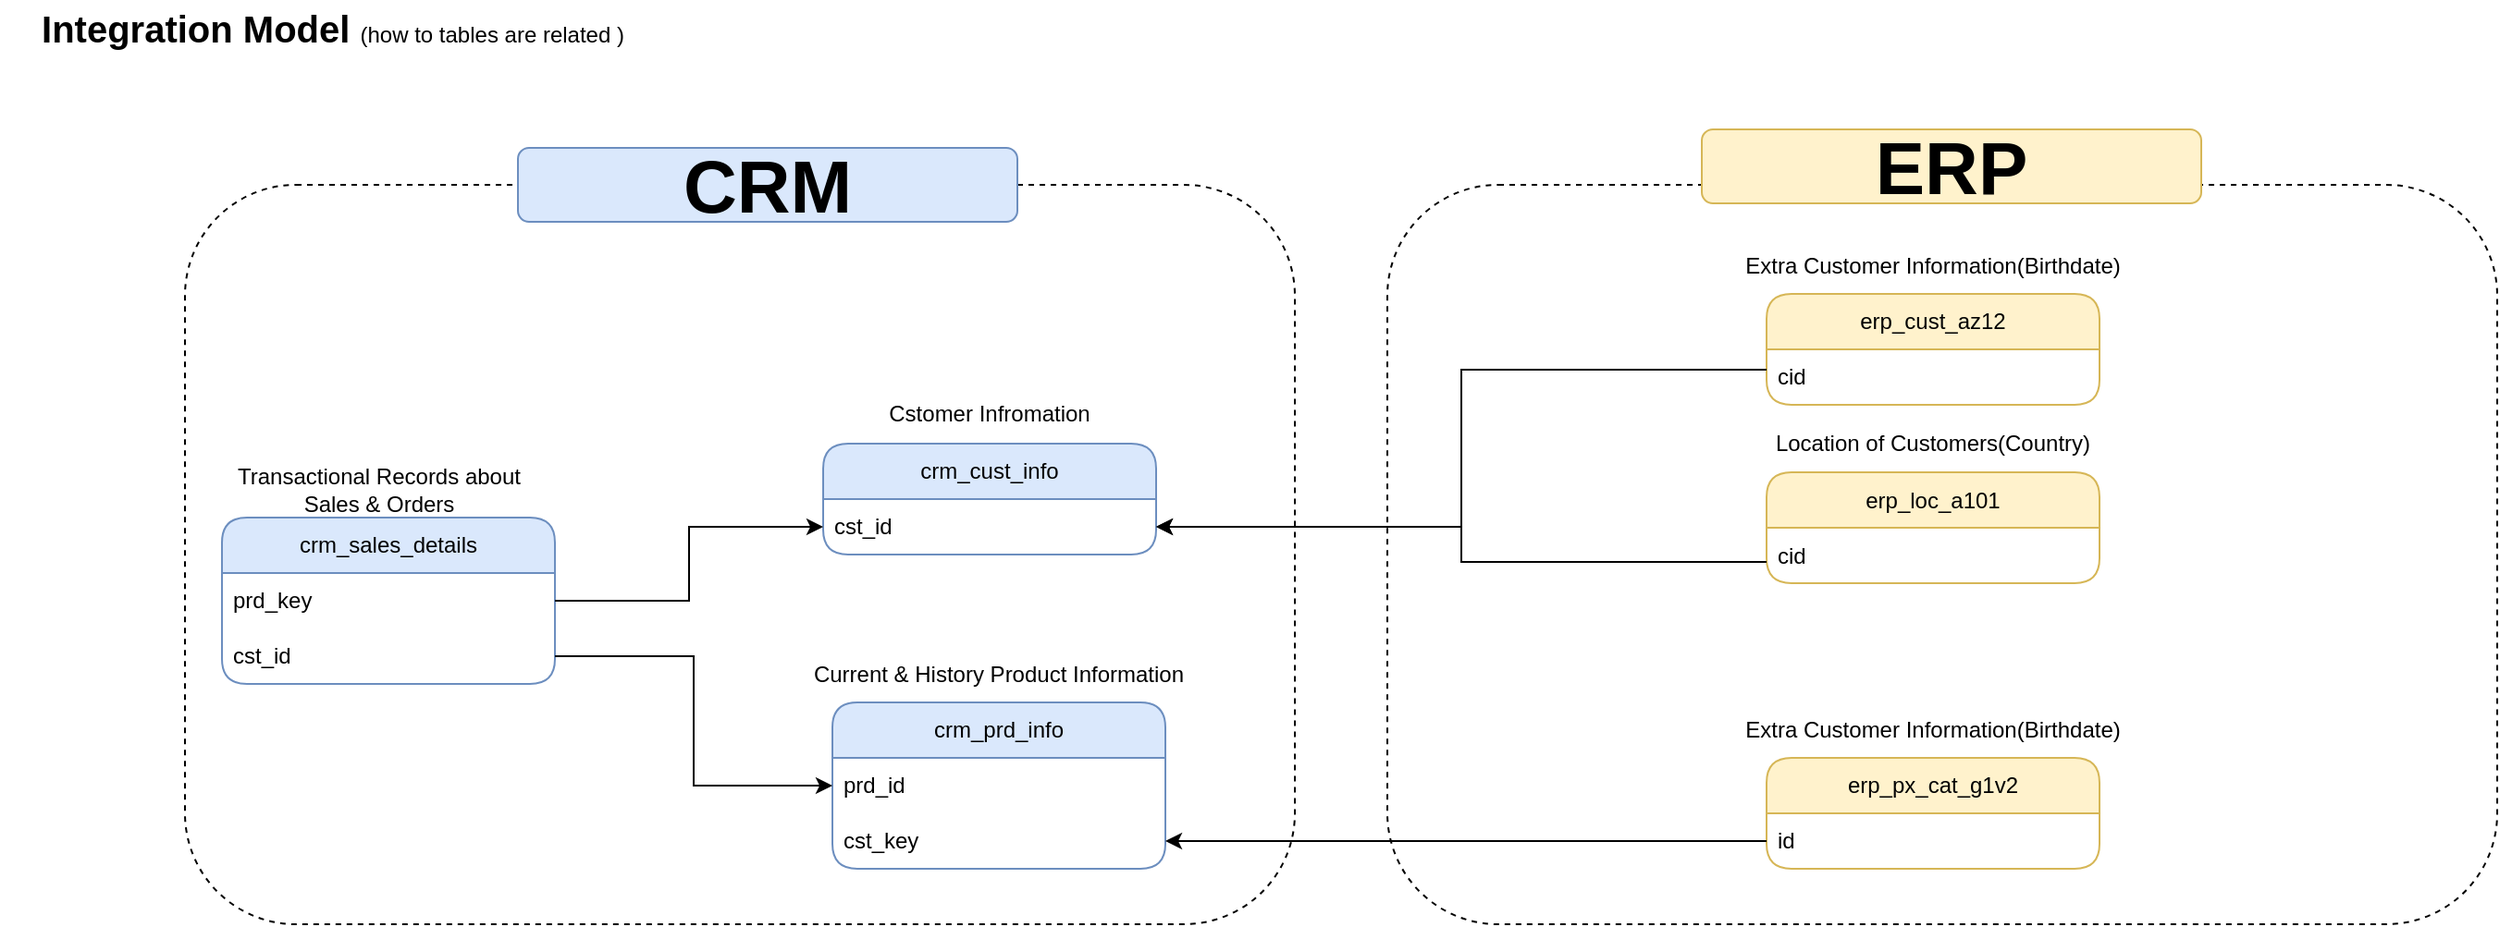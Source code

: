 <mxfile version="26.0.16">
  <diagram name="Page-1" id="kHRClioxKVlIbmPhPkYK">
    <mxGraphModel dx="2284" dy="1102" grid="1" gridSize="10" guides="1" tooltips="1" connect="1" arrows="1" fold="1" page="0" pageScale="1" pageWidth="850" pageHeight="1100" math="0" shadow="0">
      <root>
        <mxCell id="0" />
        <mxCell id="1" parent="0" />
        <mxCell id="JGcvrV7qLeHRXBosnskG-1" value="&lt;b&gt;&lt;font style=&quot;font-size: 20px;&quot;&gt;Integration Model &lt;/font&gt;&lt;/b&gt;(how to tables are related )" style="text;html=1;align=center;verticalAlign=middle;whiteSpace=wrap;rounded=0;" vertex="1" parent="1">
          <mxGeometry x="-240" width="360" height="30" as="geometry" />
        </mxCell>
        <mxCell id="JGcvrV7qLeHRXBosnskG-2" value="crm_cust_info" style="swimlane;fontStyle=0;childLayout=stackLayout;horizontal=1;startSize=30;horizontalStack=0;resizeParent=1;resizeParentMax=0;resizeLast=0;collapsible=1;marginBottom=0;whiteSpace=wrap;html=1;rounded=1;swimlaneLine=1;fillColor=#dae8fc;strokeColor=#6c8ebf;" vertex="1" parent="1">
          <mxGeometry x="205" y="240" width="180" height="60" as="geometry" />
        </mxCell>
        <mxCell id="JGcvrV7qLeHRXBosnskG-3" value="cst_id" style="text;strokeColor=none;fillColor=none;align=left;verticalAlign=middle;spacingLeft=4;spacingRight=4;overflow=hidden;points=[[0,0.5],[1,0.5]];portConstraint=eastwest;rotatable=0;whiteSpace=wrap;html=1;" vertex="1" parent="JGcvrV7qLeHRXBosnskG-2">
          <mxGeometry y="30" width="180" height="30" as="geometry" />
        </mxCell>
        <mxCell id="JGcvrV7qLeHRXBosnskG-6" value="Cstomer Infromation" style="text;html=1;align=center;verticalAlign=middle;whiteSpace=wrap;rounded=0;" vertex="1" parent="1">
          <mxGeometry x="210" y="209" width="170" height="30" as="geometry" />
        </mxCell>
        <mxCell id="JGcvrV7qLeHRXBosnskG-11" value="crm_prd_info" style="swimlane;fontStyle=0;childLayout=stackLayout;horizontal=1;startSize=30;horizontalStack=0;resizeParent=1;resizeParentMax=0;resizeLast=0;collapsible=1;marginBottom=0;whiteSpace=wrap;html=1;rounded=1;swimlaneLine=1;fillColor=#dae8fc;strokeColor=#6c8ebf;" vertex="1" parent="1">
          <mxGeometry x="210" y="380" width="180" height="90" as="geometry" />
        </mxCell>
        <mxCell id="JGcvrV7qLeHRXBosnskG-12" value="prd_id" style="text;strokeColor=none;fillColor=none;align=left;verticalAlign=middle;spacingLeft=4;spacingRight=4;overflow=hidden;points=[[0,0.5],[1,0.5]];portConstraint=eastwest;rotatable=0;whiteSpace=wrap;html=1;" vertex="1" parent="JGcvrV7qLeHRXBosnskG-11">
          <mxGeometry y="30" width="180" height="30" as="geometry" />
        </mxCell>
        <mxCell id="JGcvrV7qLeHRXBosnskG-28" value="cst_key" style="text;strokeColor=none;fillColor=none;align=left;verticalAlign=middle;spacingLeft=4;spacingRight=4;overflow=hidden;points=[[0,0.5],[1,0.5]];portConstraint=eastwest;rotatable=0;whiteSpace=wrap;html=1;" vertex="1" parent="JGcvrV7qLeHRXBosnskG-11">
          <mxGeometry y="60" width="180" height="30" as="geometry" />
        </mxCell>
        <mxCell id="JGcvrV7qLeHRXBosnskG-13" value="Current &amp;amp; History Product Information" style="text;html=1;align=center;verticalAlign=middle;whiteSpace=wrap;rounded=0;" vertex="1" parent="1">
          <mxGeometry x="195" y="350" width="210" height="30" as="geometry" />
        </mxCell>
        <mxCell id="JGcvrV7qLeHRXBosnskG-14" value="crm_sales_details" style="swimlane;fontStyle=0;childLayout=stackLayout;horizontal=1;startSize=30;horizontalStack=0;resizeParent=1;resizeParentMax=0;resizeLast=0;collapsible=1;marginBottom=0;whiteSpace=wrap;html=1;rounded=1;swimlaneLine=1;fillColor=#dae8fc;strokeColor=#6c8ebf;" vertex="1" parent="1">
          <mxGeometry x="-120" y="280" width="180" height="90" as="geometry" />
        </mxCell>
        <mxCell id="JGcvrV7qLeHRXBosnskG-18" value="prd_key" style="text;strokeColor=none;fillColor=none;align=left;verticalAlign=middle;spacingLeft=4;spacingRight=4;overflow=hidden;points=[[0,0.5],[1,0.5]];portConstraint=eastwest;rotatable=0;whiteSpace=wrap;html=1;" vertex="1" parent="JGcvrV7qLeHRXBosnskG-14">
          <mxGeometry y="30" width="180" height="30" as="geometry" />
        </mxCell>
        <mxCell id="JGcvrV7qLeHRXBosnskG-15" value="cst_id" style="text;strokeColor=none;fillColor=none;align=left;verticalAlign=middle;spacingLeft=4;spacingRight=4;overflow=hidden;points=[[0,0.5],[1,0.5]];portConstraint=eastwest;rotatable=0;whiteSpace=wrap;html=1;" vertex="1" parent="JGcvrV7qLeHRXBosnskG-14">
          <mxGeometry y="60" width="180" height="30" as="geometry" />
        </mxCell>
        <mxCell id="JGcvrV7qLeHRXBosnskG-16" value="Transactional Records about Sales &amp;amp; Orders" style="text;html=1;align=center;verticalAlign=middle;whiteSpace=wrap;rounded=0;" vertex="1" parent="1">
          <mxGeometry x="-120" y="250" width="170" height="30" as="geometry" />
        </mxCell>
        <mxCell id="JGcvrV7qLeHRXBosnskG-22" style="edgeStyle=orthogonalEdgeStyle;rounded=0;orthogonalLoop=1;jettySize=auto;html=1;entryX=0;entryY=0.5;entryDx=0;entryDy=0;" edge="1" parent="1" source="JGcvrV7qLeHRXBosnskG-18" target="JGcvrV7qLeHRXBosnskG-3">
          <mxGeometry relative="1" as="geometry" />
        </mxCell>
        <mxCell id="JGcvrV7qLeHRXBosnskG-23" style="edgeStyle=orthogonalEdgeStyle;rounded=0;orthogonalLoop=1;jettySize=auto;html=1;entryX=0;entryY=0.5;entryDx=0;entryDy=0;" edge="1" parent="1" source="JGcvrV7qLeHRXBosnskG-15" target="JGcvrV7qLeHRXBosnskG-12">
          <mxGeometry relative="1" as="geometry" />
        </mxCell>
        <mxCell id="JGcvrV7qLeHRXBosnskG-24" value="erp_cust_az12" style="swimlane;fontStyle=0;childLayout=stackLayout;horizontal=1;startSize=30;horizontalStack=0;resizeParent=1;resizeParentMax=0;resizeLast=0;collapsible=1;marginBottom=0;whiteSpace=wrap;html=1;rounded=1;swimlaneLine=1;fillColor=#fff2cc;strokeColor=#d6b656;" vertex="1" parent="1">
          <mxGeometry x="715" y="159" width="180" height="60" as="geometry" />
        </mxCell>
        <mxCell id="JGcvrV7qLeHRXBosnskG-25" value="cid" style="text;strokeColor=none;fillColor=none;align=left;verticalAlign=middle;spacingLeft=4;spacingRight=4;overflow=hidden;points=[[0,0.5],[1,0.5]];portConstraint=eastwest;rotatable=0;whiteSpace=wrap;html=1;" vertex="1" parent="JGcvrV7qLeHRXBosnskG-24">
          <mxGeometry y="30" width="180" height="30" as="geometry" />
        </mxCell>
        <mxCell id="JGcvrV7qLeHRXBosnskG-29" style="edgeStyle=orthogonalEdgeStyle;rounded=0;orthogonalLoop=1;jettySize=auto;html=1;entryX=1;entryY=0.5;entryDx=0;entryDy=0;" edge="1" parent="1" source="JGcvrV7qLeHRXBosnskG-25" target="JGcvrV7qLeHRXBosnskG-3">
          <mxGeometry relative="1" as="geometry">
            <Array as="points">
              <mxPoint x="550" y="200" />
              <mxPoint x="550" y="285" />
            </Array>
          </mxGeometry>
        </mxCell>
        <mxCell id="JGcvrV7qLeHRXBosnskG-30" value="Extra Customer Information(Birthdate)" style="text;html=1;align=center;verticalAlign=middle;whiteSpace=wrap;rounded=0;" vertex="1" parent="1">
          <mxGeometry x="700" y="129" width="210" height="30" as="geometry" />
        </mxCell>
        <mxCell id="JGcvrV7qLeHRXBosnskG-31" value="erp_loc_a101" style="swimlane;fontStyle=0;childLayout=stackLayout;horizontal=1;startSize=30;horizontalStack=0;resizeParent=1;resizeParentMax=0;resizeLast=0;collapsible=1;marginBottom=0;whiteSpace=wrap;html=1;rounded=1;swimlaneLine=1;fillColor=#fff2cc;strokeColor=#d6b656;" vertex="1" parent="1">
          <mxGeometry x="715" y="255.5" width="180" height="60" as="geometry" />
        </mxCell>
        <mxCell id="JGcvrV7qLeHRXBosnskG-32" value="cid" style="text;strokeColor=none;fillColor=none;align=left;verticalAlign=middle;spacingLeft=4;spacingRight=4;overflow=hidden;points=[[0,0.5],[1,0.5]];portConstraint=eastwest;rotatable=0;whiteSpace=wrap;html=1;" vertex="1" parent="JGcvrV7qLeHRXBosnskG-31">
          <mxGeometry y="30" width="180" height="30" as="geometry" />
        </mxCell>
        <mxCell id="JGcvrV7qLeHRXBosnskG-33" value="Location of Customers(Country)" style="text;html=1;align=center;verticalAlign=middle;whiteSpace=wrap;rounded=0;" vertex="1" parent="1">
          <mxGeometry x="700" y="224.5" width="210" height="30" as="geometry" />
        </mxCell>
        <mxCell id="JGcvrV7qLeHRXBosnskG-35" value="erp_px_cat_g1v2" style="swimlane;fontStyle=0;childLayout=stackLayout;horizontal=1;startSize=30;horizontalStack=0;resizeParent=1;resizeParentMax=0;resizeLast=0;collapsible=1;marginBottom=0;whiteSpace=wrap;html=1;rounded=1;swimlaneLine=1;fillColor=#fff2cc;strokeColor=#d6b656;" vertex="1" parent="1">
          <mxGeometry x="715" y="410" width="180" height="60" as="geometry" />
        </mxCell>
        <mxCell id="JGcvrV7qLeHRXBosnskG-36" value="id" style="text;strokeColor=none;fillColor=none;align=left;verticalAlign=middle;spacingLeft=4;spacingRight=4;overflow=hidden;points=[[0,0.5],[1,0.5]];portConstraint=eastwest;rotatable=0;whiteSpace=wrap;html=1;" vertex="1" parent="JGcvrV7qLeHRXBosnskG-35">
          <mxGeometry y="30" width="180" height="30" as="geometry" />
        </mxCell>
        <mxCell id="JGcvrV7qLeHRXBosnskG-37" value="Extra Customer Information(Birthdate)" style="text;html=1;align=center;verticalAlign=middle;whiteSpace=wrap;rounded=0;" vertex="1" parent="1">
          <mxGeometry x="700" y="380" width="210" height="30" as="geometry" />
        </mxCell>
        <mxCell id="JGcvrV7qLeHRXBosnskG-38" style="edgeStyle=orthogonalEdgeStyle;rounded=0;orthogonalLoop=1;jettySize=auto;html=1;entryX=1;entryY=0.5;entryDx=0;entryDy=0;" edge="1" parent="1" source="JGcvrV7qLeHRXBosnskG-36">
          <mxGeometry relative="1" as="geometry">
            <mxPoint x="390" y="455" as="targetPoint" />
          </mxGeometry>
        </mxCell>
        <mxCell id="JGcvrV7qLeHRXBosnskG-40" value="" style="rounded=1;whiteSpace=wrap;html=1;fillColor=none;dashed=1;" vertex="1" parent="1">
          <mxGeometry x="-140" y="100" width="600" height="400" as="geometry" />
        </mxCell>
        <mxCell id="JGcvrV7qLeHRXBosnskG-41" value="&lt;font style=&quot;font-size: 40px;&quot;&gt;&lt;b&gt;CRM&lt;/b&gt;&lt;/font&gt;" style="rounded=1;whiteSpace=wrap;html=1;fillColor=#dae8fc;strokeColor=#6c8ebf;" vertex="1" parent="1">
          <mxGeometry x="40" y="80" width="270" height="40" as="geometry" />
        </mxCell>
        <mxCell id="JGcvrV7qLeHRXBosnskG-42" style="edgeStyle=orthogonalEdgeStyle;rounded=0;orthogonalLoop=1;jettySize=auto;html=1;entryX=1;entryY=0.5;entryDx=0;entryDy=0;" edge="1" parent="1" source="JGcvrV7qLeHRXBosnskG-32" target="JGcvrV7qLeHRXBosnskG-3">
          <mxGeometry relative="1" as="geometry">
            <Array as="points">
              <mxPoint x="550" y="304" />
              <mxPoint x="550" y="285" />
            </Array>
          </mxGeometry>
        </mxCell>
        <mxCell id="JGcvrV7qLeHRXBosnskG-43" value="" style="rounded=1;whiteSpace=wrap;html=1;fillColor=none;dashed=1;" vertex="1" parent="1">
          <mxGeometry x="510" y="100" width="600" height="400" as="geometry" />
        </mxCell>
        <mxCell id="JGcvrV7qLeHRXBosnskG-45" value="&lt;font style=&quot;font-size: 40px;&quot;&gt;&lt;b&gt;ERP&lt;/b&gt;&lt;/font&gt;" style="rounded=1;whiteSpace=wrap;html=1;fillColor=#fff2cc;strokeColor=#d6b656;" vertex="1" parent="1">
          <mxGeometry x="680" y="70" width="270" height="40" as="geometry" />
        </mxCell>
      </root>
    </mxGraphModel>
  </diagram>
</mxfile>
